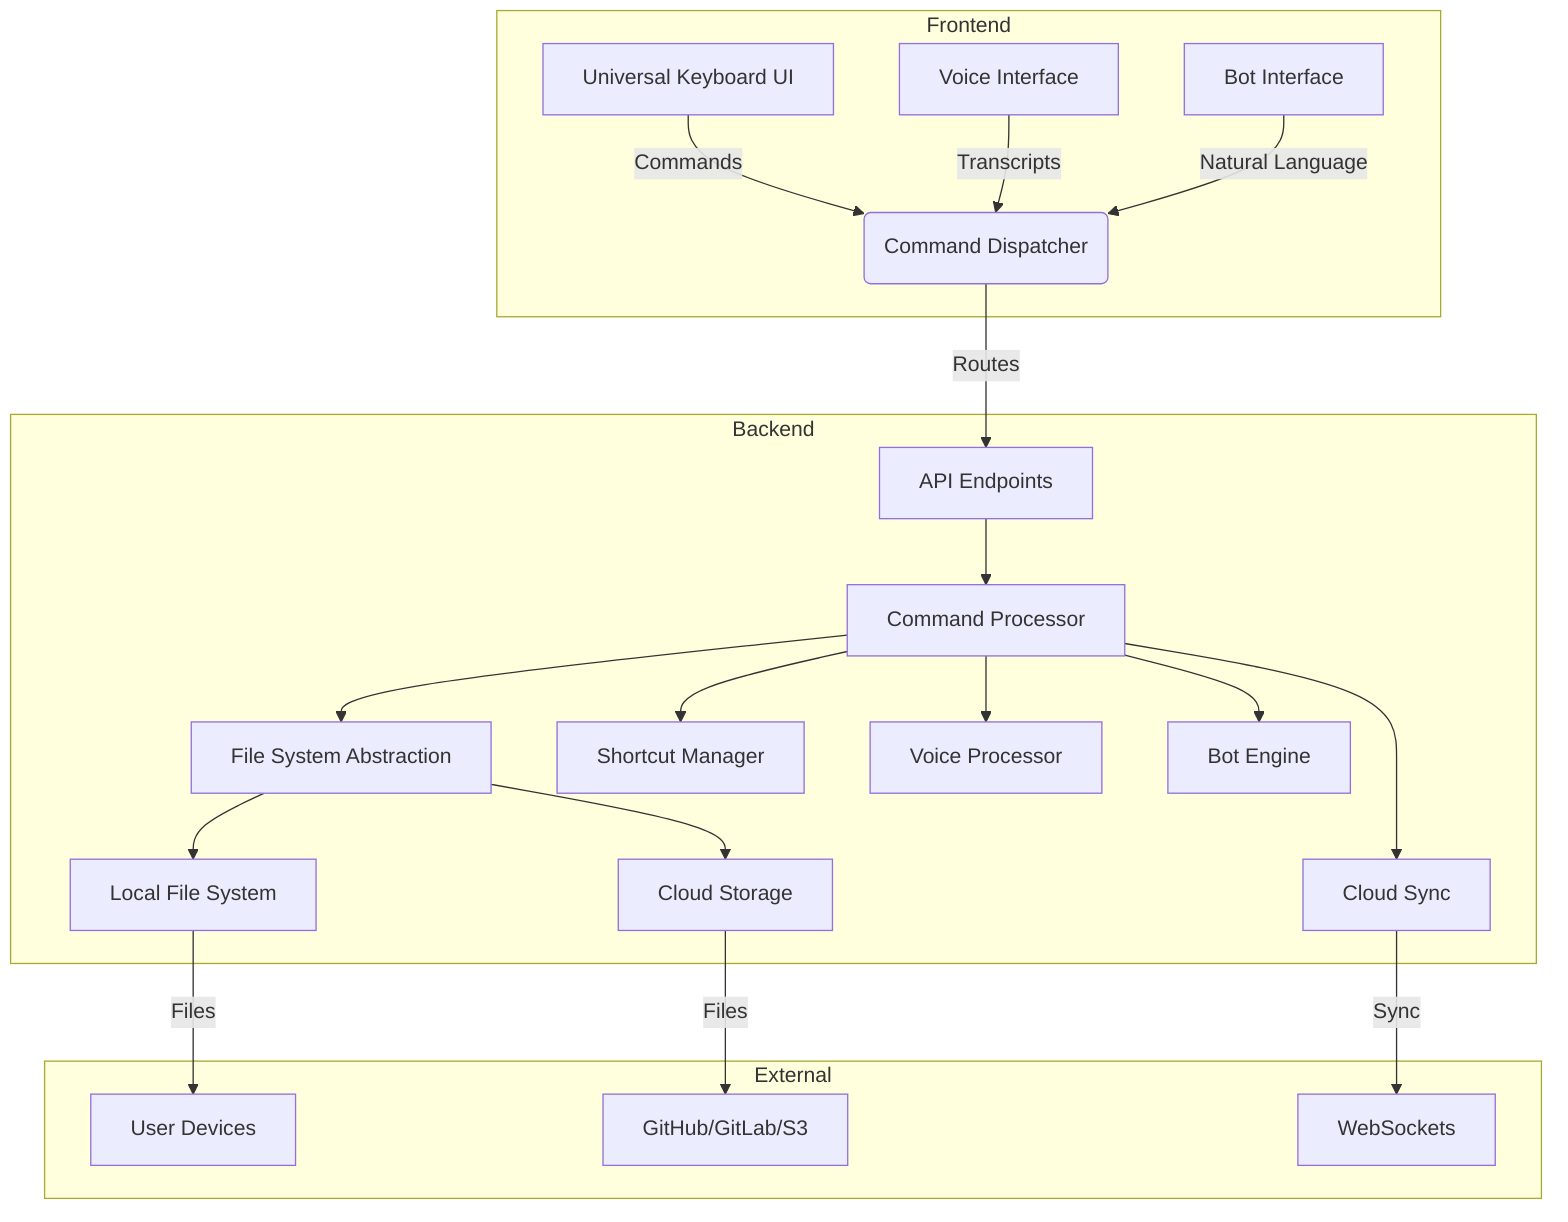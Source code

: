 graph TD
    subgraph Frontend
        A[Universal Keyboard UI] -->|Commands| B(Command Dispatcher)
        C[Voice Interface] -->|Transcripts| B
        D[Bot Interface] -->|Natural Language| B
    end

    subgraph Backend
        B -->|Routes| E[API Endpoints]
        E --> F[Command Processor]
        F --> G[File System Abstraction]
        G --> H[Local File System]
        G --> I[Cloud Storage]
        F --> J[Shortcut Manager]
        F --> K[Voice Processor]
        F --> L[Bot Engine]
        F --> M[Cloud Sync]
    end

    subgraph External
        H -->|Files| N[User Devices]
        I -->|Files| O[GitHub/GitLab/S3]
        M -->|Sync| P[WebSockets]
    end